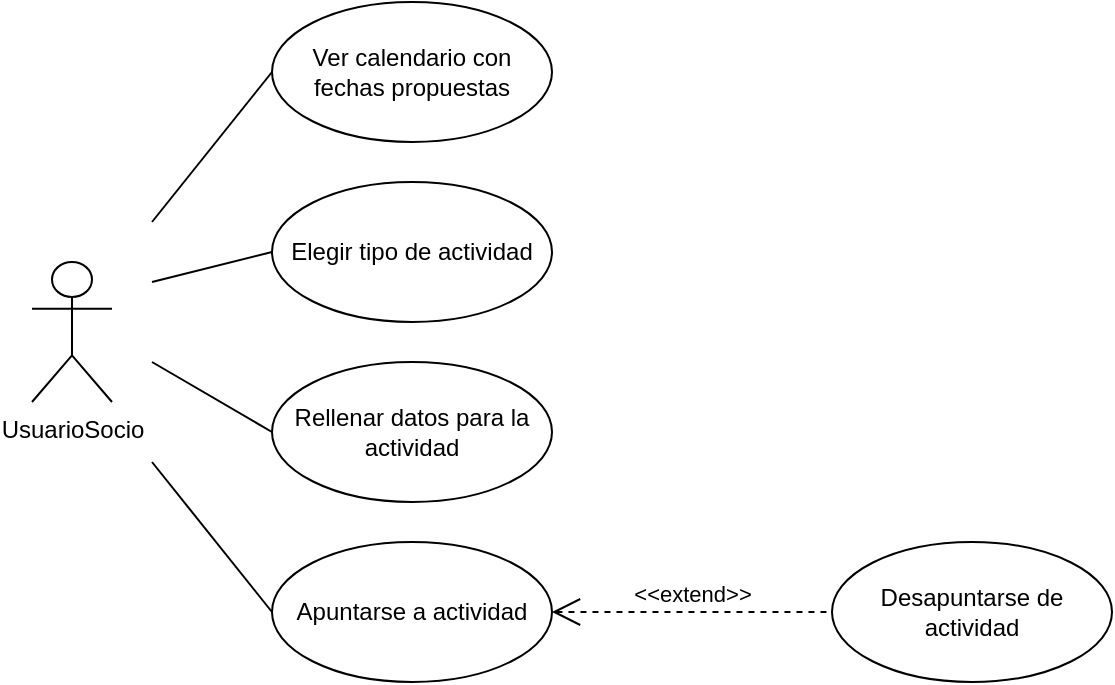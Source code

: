 <mxfile version="10.6.7" type="google"><diagram id="dxRqYMN2DQ54NYUPxunR" name="Page-1"><mxGraphModel dx="1250" dy="588" grid="1" gridSize="10" guides="1" tooltips="1" connect="1" arrows="1" fold="1" page="1" pageScale="1" pageWidth="827" pageHeight="1169" math="0" shadow="0"><root><mxCell id="0"/><mxCell id="1" parent="0"/><mxCell id="j07URMYbHezm2j4zUcy6-2" value="UsuarioSocio" style="shape=umlActor;verticalLabelPosition=bottom;labelBackgroundColor=#ffffff;verticalAlign=top;html=1;" parent="1" vertex="1"><mxGeometry x="60" y="140" width="40" height="70" as="geometry"/></mxCell><mxCell id="j07URMYbHezm2j4zUcy6-5" value="Ver calendario con fechas propuestas" style="ellipse;whiteSpace=wrap;html=1;" parent="1" vertex="1"><mxGeometry x="180" y="10" width="140" height="70" as="geometry"/></mxCell><mxCell id="j07URMYbHezm2j4zUcy6-9" value="Apuntarse a actividad" style="ellipse;whiteSpace=wrap;html=1;" parent="1" vertex="1"><mxGeometry x="180" y="280" width="140" height="70" as="geometry"/></mxCell><mxCell id="j07URMYbHezm2j4zUcy6-11" value="Desapuntarse de actividad" style="ellipse;whiteSpace=wrap;html=1;" parent="1" vertex="1"><mxGeometry x="460" y="280" width="140" height="70" as="geometry"/></mxCell><mxCell id="j07URMYbHezm2j4zUcy6-12" value="&amp;lt;&amp;lt;extend&amp;gt;&amp;gt;" style="edgeStyle=none;html=1;startArrow=open;endArrow=none;startSize=12;verticalAlign=bottom;dashed=1;labelBackgroundColor=none;exitX=1;exitY=0.5;exitDx=0;exitDy=0;entryX=0;entryY=0.5;entryDx=0;entryDy=0;" parent="1" source="j07URMYbHezm2j4zUcy6-9" target="j07URMYbHezm2j4zUcy6-11" edge="1"><mxGeometry width="160" relative="1" as="geometry"><mxPoint x="60" y="440" as="sourcePoint"/><mxPoint x="220" y="440" as="targetPoint"/></mxGeometry></mxCell><mxCell id="j07URMYbHezm2j4zUcy6-14" value="" style="edgeStyle=none;html=1;endArrow=none;verticalAlign=bottom;entryX=0;entryY=0.5;entryDx=0;entryDy=0;" parent="1" target="j07URMYbHezm2j4zUcy6-5" edge="1"><mxGeometry width="160" relative="1" as="geometry"><mxPoint x="120" y="120" as="sourcePoint"/><mxPoint x="220" y="440" as="targetPoint"/></mxGeometry></mxCell><mxCell id="qRKLNi8G0_B5mjrR3dh9-2" value="Elegir tipo de actividad&lt;br&gt;" style="ellipse;whiteSpace=wrap;html=1;" vertex="1" parent="1"><mxGeometry x="180" y="100" width="140" height="70" as="geometry"/></mxCell><mxCell id="qRKLNi8G0_B5mjrR3dh9-3" value="Rellenar datos para la actividad&lt;br&gt;" style="ellipse;whiteSpace=wrap;html=1;" vertex="1" parent="1"><mxGeometry x="180" y="190" width="140" height="70" as="geometry"/></mxCell><mxCell id="qRKLNi8G0_B5mjrR3dh9-4" value="" style="edgeStyle=none;html=1;endArrow=none;verticalAlign=bottom;entryX=0;entryY=0.5;entryDx=0;entryDy=0;" edge="1" parent="1" target="qRKLNi8G0_B5mjrR3dh9-2"><mxGeometry width="160" relative="1" as="geometry"><mxPoint x="120" y="150" as="sourcePoint"/><mxPoint x="170" y="225" as="targetPoint"/></mxGeometry></mxCell><mxCell id="qRKLNi8G0_B5mjrR3dh9-5" value="" style="edgeStyle=none;html=1;endArrow=none;verticalAlign=bottom;entryX=0;entryY=0.5;entryDx=0;entryDy=0;" edge="1" parent="1" target="qRKLNi8G0_B5mjrR3dh9-3"><mxGeometry width="160" relative="1" as="geometry"><mxPoint x="120" y="190" as="sourcePoint"/><mxPoint x="200" y="65" as="targetPoint"/></mxGeometry></mxCell><mxCell id="qRKLNi8G0_B5mjrR3dh9-6" value="" style="edgeStyle=none;html=1;endArrow=none;verticalAlign=bottom;entryX=0;entryY=0.5;entryDx=0;entryDy=0;" edge="1" parent="1" target="j07URMYbHezm2j4zUcy6-9"><mxGeometry width="160" relative="1" as="geometry"><mxPoint x="120" y="240" as="sourcePoint"/><mxPoint x="210" y="75" as="targetPoint"/></mxGeometry></mxCell></root></mxGraphModel></diagram></mxfile>